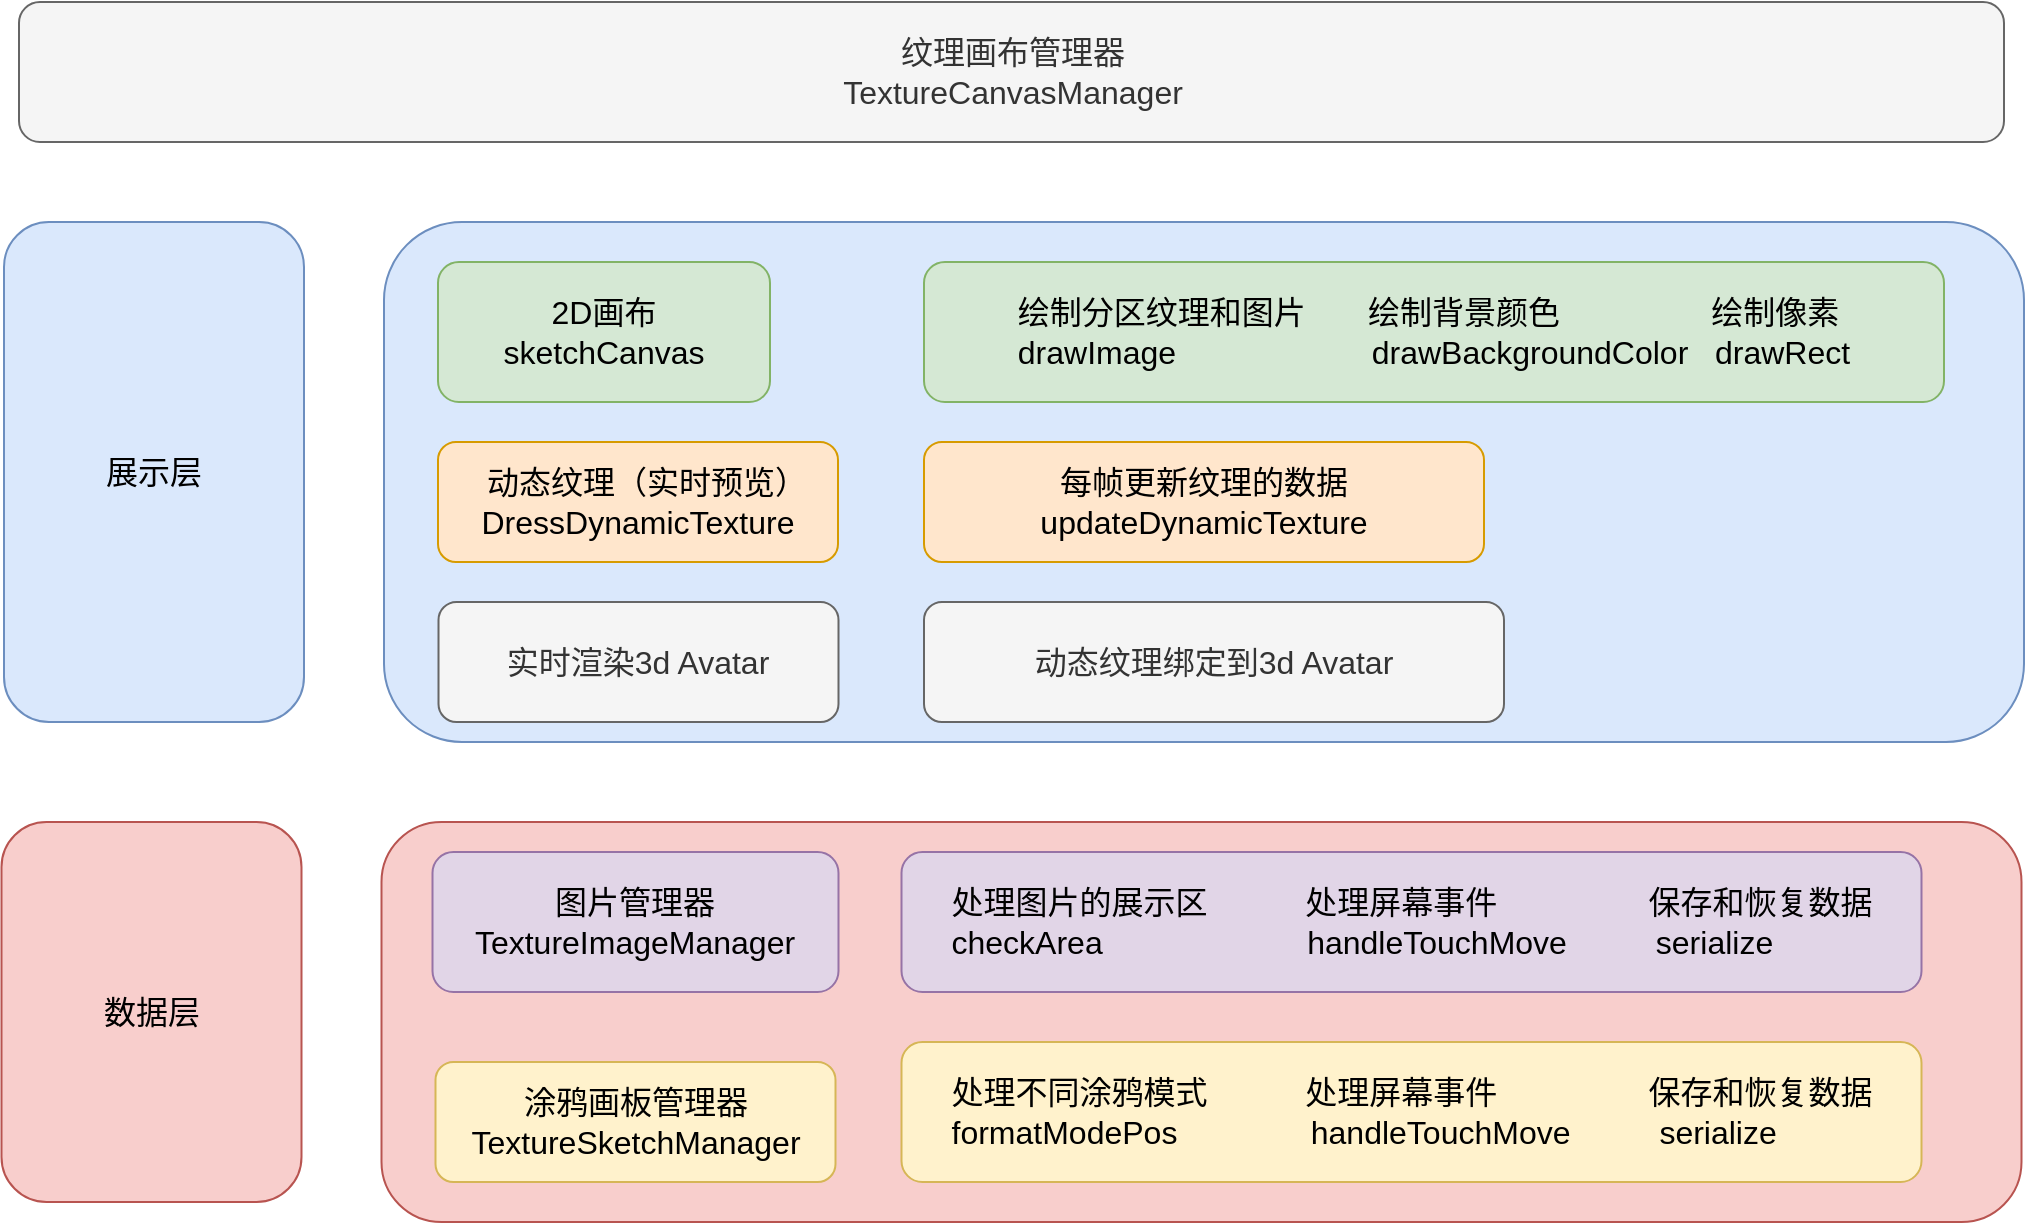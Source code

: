 <mxfile version="21.7.5" type="github">
  <diagram id="gjnJr7tE-dAtpMI1hC8i" name="Page-1">
    <mxGraphModel dx="1545" dy="820" grid="1" gridSize="10" guides="1" tooltips="1" connect="1" arrows="1" fold="1" page="1" pageScale="1" pageWidth="827" pageHeight="1169" math="0" shadow="0">
      <root>
        <mxCell id="0" />
        <mxCell id="1" parent="0" />
        <mxCell id="6El1_JEk4RSKTV5vi_TU-1" value="&lt;span style=&quot;font-size: 16px&quot;&gt;纹理画布管理器&lt;br&gt;TextureCanvasManager&lt;/span&gt;" style="rounded=1;whiteSpace=wrap;html=1;fillColor=#f5f5f5;fontColor=#333333;strokeColor=#666666;" parent="1" vertex="1">
          <mxGeometry x="47.5" y="130" width="992.5" height="70" as="geometry" />
        </mxCell>
        <mxCell id="6El1_JEk4RSKTV5vi_TU-13" value="&lt;font style=&quot;font-size: 16px&quot;&gt;展示层&lt;br&gt;&lt;/font&gt;" style="rounded=1;whiteSpace=wrap;html=1;fillColor=#dae8fc;strokeColor=#6c8ebf;" parent="1" vertex="1">
          <mxGeometry x="40" y="240" width="150" height="250" as="geometry" />
        </mxCell>
        <mxCell id="6El1_JEk4RSKTV5vi_TU-14" value="&lt;font style=&quot;font-size: 16px&quot;&gt;&lt;br&gt;&lt;/font&gt;" style="rounded=1;whiteSpace=wrap;html=1;fillColor=#dae8fc;strokeColor=#6c8ebf;" parent="1" vertex="1">
          <mxGeometry x="230" y="240" width="820" height="260" as="geometry" />
        </mxCell>
        <mxCell id="6El1_JEk4RSKTV5vi_TU-2" value="&lt;font style=&quot;font-size: 16px&quot;&gt;2D画布&lt;br&gt;sketchCanvas&lt;br&gt;&lt;/font&gt;" style="rounded=1;whiteSpace=wrap;html=1;fillColor=#d5e8d4;strokeColor=#82b366;" parent="1" vertex="1">
          <mxGeometry x="257" y="260" width="166" height="70" as="geometry" />
        </mxCell>
        <mxCell id="6El1_JEk4RSKTV5vi_TU-8" value="&lt;blockquote style=&quot;margin: 0 0 0 40px ; border: none ; padding: 0px&quot;&gt;&lt;/blockquote&gt;&lt;span style=&quot;font-size: 16px&quot;&gt;&lt;div style=&quot;text-align: left&quot;&gt;&lt;span&gt;&lt;br&gt;&lt;/span&gt;&lt;/div&gt;&lt;div style=&quot;text-align: left&quot;&gt;&lt;span&gt;绘制分区纹理和图片&amp;nbsp; &amp;nbsp; &amp;nbsp; &amp;nbsp;绘制背景颜色&amp;nbsp; &amp;nbsp; &amp;nbsp; &amp;nbsp; &amp;nbsp; &amp;nbsp; &amp;nbsp; &amp;nbsp; &amp;nbsp;绘制像素&lt;/span&gt;&lt;/div&gt;&lt;div style=&quot;text-align: left&quot;&gt;&lt;span&gt;drawImage&amp;nbsp; &amp;nbsp; &amp;nbsp; &amp;nbsp; &amp;nbsp; &amp;nbsp; &amp;nbsp; &amp;nbsp; &amp;nbsp; &amp;nbsp; &amp;nbsp; drawBackgroundColor&amp;nbsp; &amp;nbsp;drawRect&lt;/span&gt;&lt;/div&gt;&lt;/span&gt;&lt;font style=&quot;font-size: 16px&quot;&gt;&lt;br&gt;&lt;/font&gt;" style="rounded=1;whiteSpace=wrap;html=1;fillColor=#d5e8d4;strokeColor=#82b366;" parent="1" vertex="1">
          <mxGeometry x="500" y="260" width="510" height="70" as="geometry" />
        </mxCell>
        <mxCell id="6El1_JEk4RSKTV5vi_TU-7" value="&lt;font style=&quot;font-size: 16px&quot;&gt;&amp;nbsp; 动态纹理（实时预览）&lt;br&gt;DressDynamicTexture&lt;br&gt;&lt;/font&gt;" style="rounded=1;whiteSpace=wrap;html=1;fillColor=#ffe6cc;strokeColor=#d79b00;" parent="1" vertex="1">
          <mxGeometry x="257" y="350" width="200" height="60" as="geometry" />
        </mxCell>
        <mxCell id="6El1_JEk4RSKTV5vi_TU-11" value="&lt;font style=&quot;font-size: 16px&quot;&gt;每帧更新纹理的数据&lt;br&gt;updateDynamicTexture&lt;br&gt;&lt;/font&gt;" style="rounded=1;whiteSpace=wrap;html=1;fillColor=#ffe6cc;strokeColor=#d79b00;" parent="1" vertex="1">
          <mxGeometry x="500" y="350" width="280" height="60" as="geometry" />
        </mxCell>
        <mxCell id="6El1_JEk4RSKTV5vi_TU-16" value="&lt;font style=&quot;font-size: 16px&quot;&gt;数据层&lt;br&gt;&lt;/font&gt;" style="rounded=1;whiteSpace=wrap;html=1;fillColor=#f8cecc;strokeColor=#b85450;" parent="1" vertex="1">
          <mxGeometry x="38.75" y="540" width="150" height="190" as="geometry" />
        </mxCell>
        <mxCell id="6El1_JEk4RSKTV5vi_TU-18" value="&lt;font style=&quot;font-size: 16px&quot;&gt;&lt;br&gt;&lt;/font&gt;" style="rounded=1;whiteSpace=wrap;html=1;fillColor=#f8cecc;strokeColor=#b85450;" parent="1" vertex="1">
          <mxGeometry x="228.75" y="540" width="820" height="200" as="geometry" />
        </mxCell>
        <mxCell id="6El1_JEk4RSKTV5vi_TU-5" value="&lt;font style=&quot;font-size: 16px&quot;&gt;图片管理器&lt;br&gt;TextureImageManager&lt;br&gt;&lt;/font&gt;" style="rounded=1;whiteSpace=wrap;html=1;fillColor=#e1d5e7;strokeColor=#9673a6;" parent="1" vertex="1">
          <mxGeometry x="254.25" y="555" width="203" height="70" as="geometry" />
        </mxCell>
        <mxCell id="6El1_JEk4RSKTV5vi_TU-19" value="&lt;blockquote style=&quot;margin: 0 0 0 40px ; border: none ; padding: 0px&quot;&gt;&lt;/blockquote&gt;&lt;span style=&quot;font-size: 16px&quot;&gt;&lt;div style=&quot;text-align: left&quot;&gt;&lt;/div&gt;&lt;/span&gt;&lt;span style=&quot;font-size: 16px&quot;&gt;&lt;br&gt;处理图片的展示区&amp;nbsp;&lt;/span&gt;&lt;span style=&quot;text-align: left ; font-size: 16px&quot;&gt;&amp;nbsp; &amp;nbsp; &amp;nbsp; &amp;nbsp; &amp;nbsp; 处理屏幕事件&amp;nbsp; &amp;nbsp; &amp;nbsp; &amp;nbsp; &amp;nbsp; &amp;nbsp; &amp;nbsp; &amp;nbsp; &amp;nbsp;保存和恢复数据&lt;/span&gt;&lt;span style=&quot;font-size: 16px&quot;&gt;&lt;br&gt;&lt;/span&gt;&lt;span style=&quot;font-size: 16px&quot;&gt;&lt;div style=&quot;text-align: left&quot;&gt;&lt;span&gt;checkArea&amp;nbsp; &amp;nbsp; &amp;nbsp; &amp;nbsp; &amp;nbsp; &amp;nbsp; &amp;nbsp; &amp;nbsp; &amp;nbsp; &amp;nbsp; &amp;nbsp; &amp;nbsp;handleTouchMove&amp;nbsp; &amp;nbsp; &amp;nbsp; &amp;nbsp; &amp;nbsp; serialize&lt;/span&gt;&lt;/div&gt;&lt;/span&gt;&lt;font style=&quot;font-size: 16px&quot;&gt;&lt;br&gt;&lt;/font&gt;" style="rounded=1;whiteSpace=wrap;html=1;fillColor=#e1d5e7;strokeColor=#9673a6;" parent="1" vertex="1">
          <mxGeometry x="488.75" y="555" width="510" height="70" as="geometry" />
        </mxCell>
        <mxCell id="6El1_JEk4RSKTV5vi_TU-6" value="&lt;font style=&quot;font-size: 16px&quot;&gt;涂鸦画板管理器&lt;br&gt;TextureSketchManager&lt;br&gt;&lt;/font&gt;" style="rounded=1;whiteSpace=wrap;html=1;fillColor=#fff2cc;strokeColor=#d6b656;" parent="1" vertex="1">
          <mxGeometry x="255.75" y="660" width="200" height="60" as="geometry" />
        </mxCell>
        <mxCell id="6El1_JEk4RSKTV5vi_TU-20" value="&lt;blockquote style=&quot;margin: 0 0 0 40px ; border: none ; padding: 0px&quot;&gt;&lt;/blockquote&gt;&lt;span style=&quot;font-size: 16px&quot;&gt;&lt;div style=&quot;text-align: left&quot;&gt;&lt;/div&gt;&lt;/span&gt;&lt;span style=&quot;font-size: 16px&quot;&gt;&lt;br&gt;处理不同涂鸦模式&amp;nbsp;&lt;/span&gt;&lt;span style=&quot;text-align: left ; font-size: 16px&quot;&gt;&amp;nbsp; &amp;nbsp; &amp;nbsp; &amp;nbsp; &amp;nbsp; 处理屏幕事件&amp;nbsp; &amp;nbsp; &amp;nbsp; &amp;nbsp; &amp;nbsp; &amp;nbsp; &amp;nbsp; &amp;nbsp; &amp;nbsp;保存和恢复数据&lt;/span&gt;&lt;span style=&quot;font-size: 16px&quot;&gt;&lt;br&gt;&lt;/span&gt;&lt;span style=&quot;font-size: 16px&quot;&gt;&lt;div style=&quot;text-align: left&quot;&gt;&lt;span&gt;formatModePos&amp;nbsp; &amp;nbsp; &amp;nbsp; &amp;nbsp; &amp;nbsp; &amp;nbsp; &amp;nbsp; &amp;nbsp;handleTouchMove&amp;nbsp; &amp;nbsp; &amp;nbsp; &amp;nbsp; &amp;nbsp; serialize&lt;/span&gt;&lt;/div&gt;&lt;/span&gt;&lt;font style=&quot;font-size: 16px&quot;&gt;&lt;br&gt;&lt;/font&gt;" style="rounded=1;whiteSpace=wrap;html=1;fillColor=#fff2cc;strokeColor=#d6b656;" parent="1" vertex="1">
          <mxGeometry x="488.75" y="650" width="510" height="70" as="geometry" />
        </mxCell>
        <mxCell id="-eqO0h2llE_eY58wvObT-1" value="&lt;font style=&quot;font-size: 16px&quot;&gt;实时渲染3d Avatar&lt;br&gt;&lt;/font&gt;" style="rounded=1;whiteSpace=wrap;html=1;fillColor=#f5f5f5;fontColor=#333333;strokeColor=#666666;" vertex="1" parent="1">
          <mxGeometry x="257.25" y="430" width="200" height="60" as="geometry" />
        </mxCell>
        <mxCell id="-eqO0h2llE_eY58wvObT-2" value="&lt;font style=&quot;font-size: 16px&quot;&gt;动态纹理绑定到3d Avatar&lt;br&gt;&lt;/font&gt;" style="rounded=1;whiteSpace=wrap;html=1;fillColor=#f5f5f5;fontColor=#333333;strokeColor=#666666;" vertex="1" parent="1">
          <mxGeometry x="500" y="430" width="290" height="60" as="geometry" />
        </mxCell>
      </root>
    </mxGraphModel>
  </diagram>
</mxfile>
